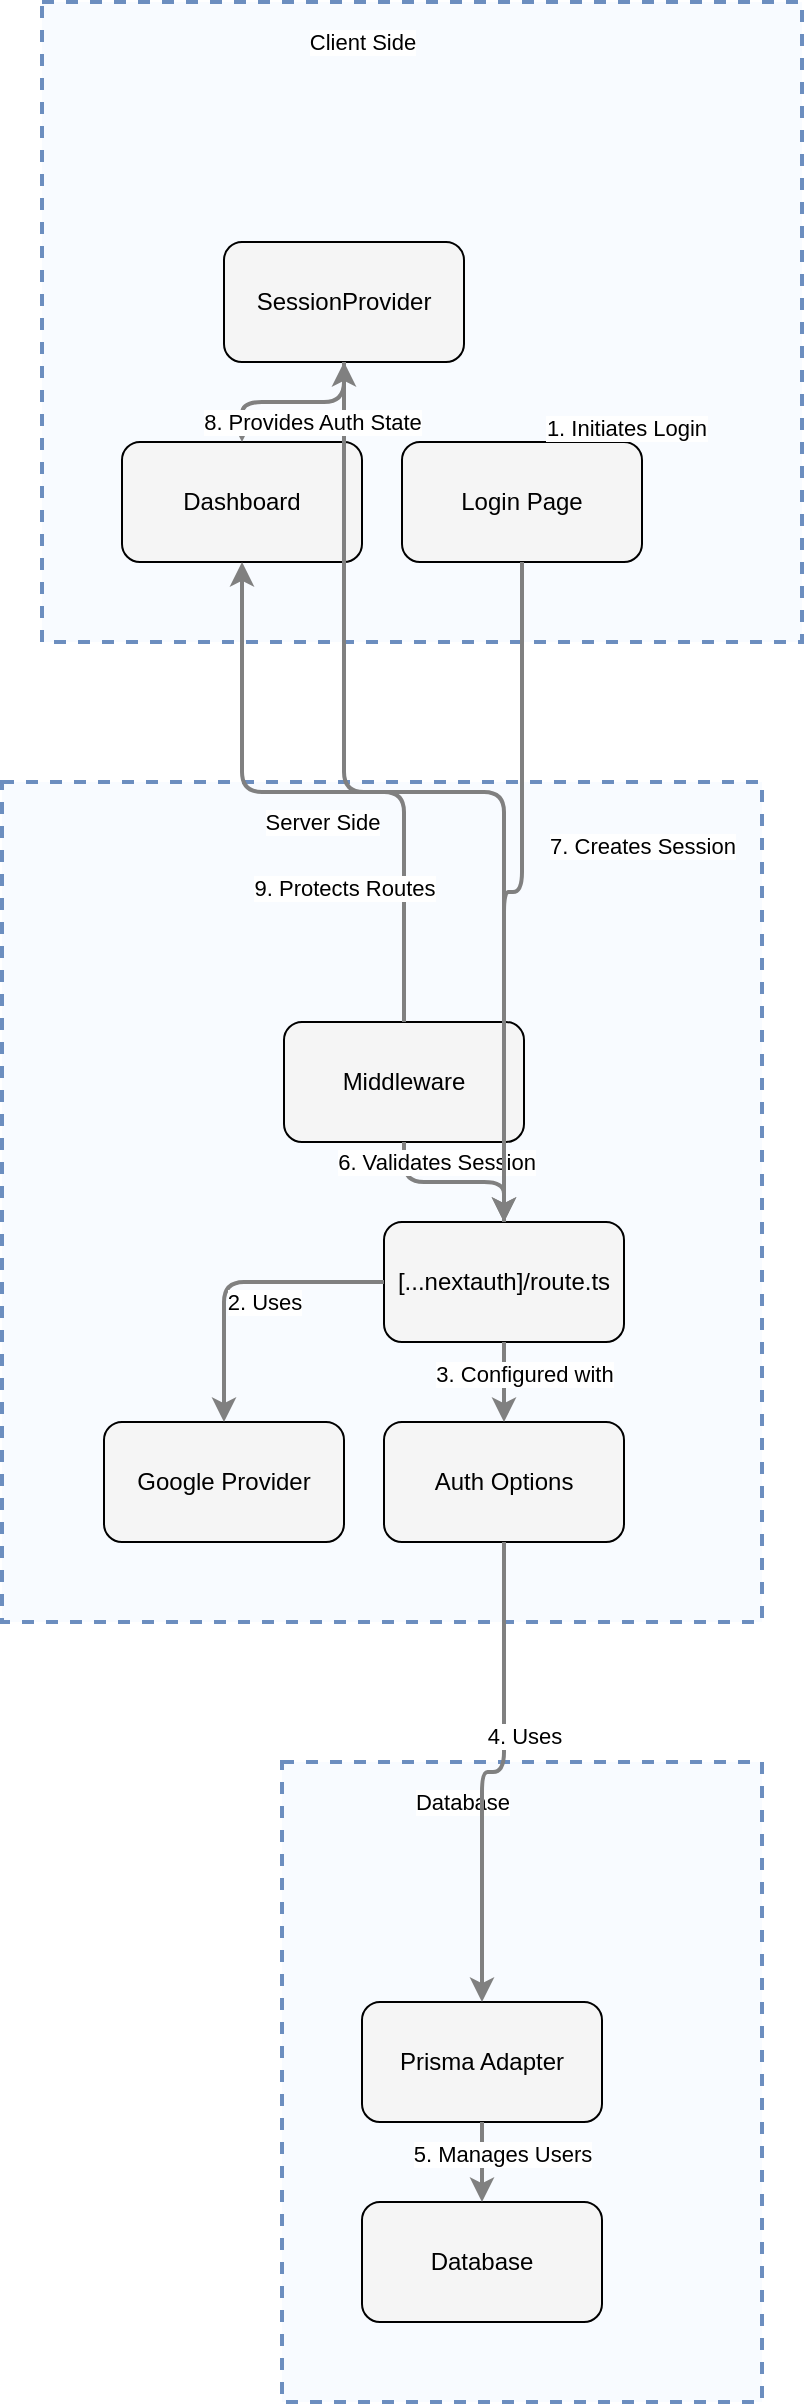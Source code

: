 <mxfile version="26.0.4">
  <diagram id="codeviz-diagram" name="System Diagram">
    <mxGraphModel dx="1395" dy="696" grid="1" gridSize="10" guides="1" tooltips="1" connect="1" arrows="1" fold="1" page="1" pageScale="1" pageWidth="1169" pageHeight="827" math="0" shadow="0">
      <root>
        <mxCell id="0" />
        <mxCell id="1" parent="0" />
        <mxCell id="Database" value="" style="html=1;whiteSpace=wrap;container=1;fillColor=#dae8fc;strokeColor=#6c8ebf;dashed=1;fillOpacity=20;strokeWidth=2;containerType=none;recursiveResize=0;movable=1;resizable=1;autosize=0;dropTarget=0" parent="1" vertex="1">
          <mxGeometry x="186" y="917" width="240" height="320" as="geometry" />
        </mxCell>
        <mxCell id="db" value="Database" style="rounded=1;whiteSpace=wrap;html=1;fillColor=#f5f5f5" parent="Database" vertex="1">
          <mxGeometry x="40" y="220" width="120" height="60" as="geometry" />
        </mxCell>
        <mxCell id="prismaAdapter" value="Prisma Adapter" style="rounded=1;whiteSpace=wrap;html=1;fillColor=#f5f5f5" parent="Database" vertex="1">
          <mxGeometry x="40" y="120" width="120" height="60" as="geometry" />
        </mxCell>
        <mxCell id="Database_label" value="Database" style="edgeLabel;html=1;align=center;verticalAlign=middle;resizable=0;labelBackgroundColor=white;spacing=5" parent="1" vertex="1">
          <mxGeometry x="194" y="925" width="164" height="24" as="geometry" />
        </mxCell>
        <mxCell id="subGraph0" value="" style="html=1;whiteSpace=wrap;container=1;fillColor=#dae8fc;strokeColor=#6c8ebf;dashed=1;fillOpacity=20;strokeWidth=2;containerType=none;recursiveResize=0;movable=1;resizable=1;autosize=0;dropTarget=0" parent="1" vertex="1">
          <mxGeometry x="66" y="37" width="380" height="320" as="geometry" />
        </mxCell>
        <mxCell id="dashboard" value="Dashboard" style="rounded=1;whiteSpace=wrap;html=1;fillColor=#f5f5f5" parent="subGraph0" vertex="1">
          <mxGeometry x="40" y="220" width="120" height="60" as="geometry" />
        </mxCell>
        <mxCell id="login" value="Login Page" style="rounded=1;whiteSpace=wrap;html=1;fillColor=#f5f5f5" parent="subGraph0" vertex="1">
          <mxGeometry x="180" y="220" width="120" height="60" as="geometry" />
        </mxCell>
        <mxCell id="sessionProvider" value="SessionProvider" style="rounded=1;whiteSpace=wrap;html=1;fillColor=#f5f5f5" parent="subGraph0" vertex="1">
          <mxGeometry x="91" y="120" width="120" height="60" as="geometry" />
        </mxCell>
        <mxCell id="subGraph0_label" value="Client Side" style="edgeLabel;html=1;align=center;verticalAlign=middle;resizable=0;labelBackgroundColor=white;spacing=5" parent="1" vertex="1">
          <mxGeometry x="74" y="45" width="304" height="24" as="geometry" />
        </mxCell>
        <mxCell id="subGraph1" value="" style="html=1;whiteSpace=wrap;container=1;fillColor=#dae8fc;strokeColor=#6c8ebf;dashed=1;fillOpacity=20;strokeWidth=2;containerType=none;recursiveResize=0;movable=1;resizable=1;autosize=0;dropTarget=0" parent="1" vertex="1">
          <mxGeometry x="46" y="427" width="380" height="420" as="geometry" />
        </mxCell>
        <mxCell id="authOptions" value="Auth Options" style="rounded=1;whiteSpace=wrap;html=1;fillColor=#f5f5f5" parent="subGraph1" vertex="1">
          <mxGeometry x="191" y="320" width="120" height="60" as="geometry" />
        </mxCell>
        <mxCell id="googleProvider" value="Google Provider" style="rounded=1;whiteSpace=wrap;html=1;fillColor=#f5f5f5" parent="subGraph1" vertex="1">
          <mxGeometry x="51" y="320" width="120" height="60" as="geometry" />
        </mxCell>
        <mxCell id="middleware" value="Middleware" style="rounded=1;whiteSpace=wrap;html=1;fillColor=#f5f5f5" parent="subGraph1" vertex="1">
          <mxGeometry x="141" y="120" width="120" height="60" as="geometry" />
        </mxCell>
        <mxCell id="nextAuthRoute" value="[...nextauth]/route.ts" style="rounded=1;whiteSpace=wrap;html=1;fillColor=#f5f5f5" parent="subGraph1" vertex="1">
          <mxGeometry x="191" y="220" width="120" height="60" as="geometry" />
        </mxCell>
        <mxCell id="subGraph1_label" value="Server Side" style="edgeLabel;html=1;align=center;verticalAlign=middle;resizable=0;labelBackgroundColor=white;spacing=5" parent="1" vertex="1">
          <mxGeometry x="54" y="435" width="304" height="24" as="geometry" />
        </mxCell>
        <mxCell id="edge-L_authOptions_prismaAdapter_3" style="edgeStyle=orthogonalEdgeStyle;rounded=1;orthogonalLoop=1;jettySize=auto;html=1;strokeColor=#808080;strokeWidth=2;jumpStyle=arc;jumpSize=10;spacing=15;labelBackgroundColor=white;labelBorderColor=none" parent="1" source="authOptions" target="prismaAdapter" edge="1">
          <mxGeometry relative="1" as="geometry" />
        </mxCell>
        <mxCell id="edge-L_authOptions_prismaAdapter_3_label" value="4. Uses" style="edgeLabel;html=1;align=center;verticalAlign=middle;resizable=0;points=[];" parent="edge-L_authOptions_prismaAdapter_3" vertex="1" connectable="0">
          <mxGeometry x="-0.2" y="10" relative="1" as="geometry">
            <mxPoint as="offset" />
          </mxGeometry>
        </mxCell>
        <mxCell id="edge-L_login_nextAuthRoute_0" style="edgeStyle=orthogonalEdgeStyle;rounded=1;orthogonalLoop=1;jettySize=auto;html=1;strokeColor=#808080;strokeWidth=2;jumpStyle=arc;jumpSize=10;spacing=15;labelBackgroundColor=white;labelBorderColor=none" parent="1" source="login" target="nextAuthRoute" edge="1">
          <mxGeometry relative="1" as="geometry" />
        </mxCell>
        <mxCell id="edge-L_login_nextAuthRoute_0_label" value="1. Initiates Login" style="edgeLabel;html=1;align=center;verticalAlign=middle;resizable=0;points=[];" parent="edge-L_login_nextAuthRoute_0" vertex="1" connectable="0">
          <mxGeometry x="-0.2" y="10" relative="1" as="geometry">
            <mxPoint x="42" y="-203" as="offset" />
          </mxGeometry>
        </mxCell>
        <mxCell id="edge-L_middleware_dashboard_8" style="edgeStyle=orthogonalEdgeStyle;rounded=1;orthogonalLoop=1;jettySize=auto;html=1;strokeColor=#808080;strokeWidth=2;jumpStyle=arc;jumpSize=10;spacing=15;labelBackgroundColor=white;labelBorderColor=none" parent="1" source="middleware" target="dashboard" edge="1">
          <mxGeometry relative="1" as="geometry" />
        </mxCell>
        <mxCell id="edge-L_middleware_dashboard_8_label" value="9. Protects Routes" style="edgeLabel;html=1;align=center;verticalAlign=middle;resizable=0;points=[];" parent="edge-L_middleware_dashboard_8" vertex="1" connectable="0">
          <mxGeometry x="-0.2" y="10" relative="1" as="geometry">
            <mxPoint x="-21" y="38" as="offset" />
          </mxGeometry>
        </mxCell>
        <mxCell id="edge-L_middleware_nextAuthRoute_5" style="edgeStyle=orthogonalEdgeStyle;rounded=1;orthogonalLoop=1;jettySize=auto;html=1;strokeColor=#808080;strokeWidth=2;jumpStyle=arc;jumpSize=10;spacing=15;labelBackgroundColor=white;labelBorderColor=none" parent="1" source="middleware" target="nextAuthRoute" edge="1">
          <mxGeometry relative="1" as="geometry" />
        </mxCell>
        <mxCell id="edge-L_middleware_nextAuthRoute_5_label" value="6. Validates Session" style="edgeLabel;html=1;align=center;verticalAlign=middle;resizable=0;points=[];" parent="edge-L_middleware_nextAuthRoute_5" vertex="1" connectable="0">
          <mxGeometry x="-0.2" y="10" relative="1" as="geometry">
            <mxPoint as="offset" />
          </mxGeometry>
        </mxCell>
        <mxCell id="edge-L_nextAuthRoute_authOptions_2" style="edgeStyle=orthogonalEdgeStyle;rounded=1;orthogonalLoop=1;jettySize=auto;html=1;strokeColor=#808080;strokeWidth=2;jumpStyle=arc;jumpSize=10;spacing=15;labelBackgroundColor=white;labelBorderColor=none" parent="1" source="nextAuthRoute" target="authOptions" edge="1">
          <mxGeometry relative="1" as="geometry" />
        </mxCell>
        <mxCell id="edge-L_nextAuthRoute_authOptions_2_label" value="3. Configured with" style="edgeLabel;html=1;align=center;verticalAlign=middle;resizable=0;points=[];" parent="edge-L_nextAuthRoute_authOptions_2" vertex="1" connectable="0">
          <mxGeometry x="-0.2" y="10" relative="1" as="geometry">
            <mxPoint as="offset" />
          </mxGeometry>
        </mxCell>
        <mxCell id="edge-L_nextAuthRoute_googleProvider_1" style="edgeStyle=orthogonalEdgeStyle;rounded=1;orthogonalLoop=1;jettySize=auto;html=1;strokeColor=#808080;strokeWidth=2;jumpStyle=arc;jumpSize=10;spacing=15;labelBackgroundColor=white;labelBorderColor=none" parent="1" source="nextAuthRoute" target="googleProvider" edge="1">
          <mxGeometry relative="1" as="geometry" />
        </mxCell>
        <mxCell id="edge-L_nextAuthRoute_googleProvider_1_label" value="2. Uses" style="edgeLabel;html=1;align=center;verticalAlign=middle;resizable=0;points=[];" parent="edge-L_nextAuthRoute_googleProvider_1" vertex="1" connectable="0">
          <mxGeometry x="-0.2" y="10" relative="1" as="geometry">
            <mxPoint as="offset" />
          </mxGeometry>
        </mxCell>
        <mxCell id="edge-L_nextAuthRoute_sessionProvider_6" style="edgeStyle=orthogonalEdgeStyle;rounded=1;orthogonalLoop=1;jettySize=auto;html=1;strokeColor=#808080;strokeWidth=2;jumpStyle=arc;jumpSize=10;spacing=15;labelBackgroundColor=white;labelBorderColor=none" parent="1" source="nextAuthRoute" target="sessionProvider" edge="1">
          <mxGeometry relative="1" as="geometry" />
        </mxCell>
        <mxCell id="edge-L_nextAuthRoute_sessionProvider_6_label" value="7. Creates Session" style="edgeLabel;html=1;align=center;verticalAlign=middle;resizable=0;points=[];" parent="edge-L_nextAuthRoute_sessionProvider_6" vertex="1" connectable="0">
          <mxGeometry x="-0.2" y="10" relative="1" as="geometry">
            <mxPoint x="79" y="16" as="offset" />
          </mxGeometry>
        </mxCell>
        <mxCell id="edge-L_prismaAdapter_db_4" style="edgeStyle=orthogonalEdgeStyle;rounded=1;orthogonalLoop=1;jettySize=auto;html=1;strokeColor=#808080;strokeWidth=2;jumpStyle=arc;jumpSize=10;spacing=15;labelBackgroundColor=white;labelBorderColor=none" parent="1" source="prismaAdapter" target="db" edge="1">
          <mxGeometry relative="1" as="geometry" />
        </mxCell>
        <mxCell id="edge-L_prismaAdapter_db_4_label" value="5. Manages Users" style="edgeLabel;html=1;align=center;verticalAlign=middle;resizable=0;points=[];" parent="edge-L_prismaAdapter_db_4" vertex="1" connectable="0">
          <mxGeometry x="-0.2" y="10" relative="1" as="geometry">
            <mxPoint as="offset" />
          </mxGeometry>
        </mxCell>
        <mxCell id="edge-L_sessionProvider_dashboard_7" style="edgeStyle=orthogonalEdgeStyle;rounded=1;orthogonalLoop=1;jettySize=auto;html=1;strokeColor=#808080;strokeWidth=2;jumpStyle=arc;jumpSize=10;spacing=15;labelBackgroundColor=white;labelBorderColor=none" parent="1" source="sessionProvider" target="dashboard" edge="1">
          <mxGeometry relative="1" as="geometry" />
        </mxCell>
        <mxCell id="edge-L_sessionProvider_dashboard_7_label" value="8. Provides Auth State" style="edgeLabel;html=1;align=center;verticalAlign=middle;resizable=0;points=[];" parent="edge-L_sessionProvider_dashboard_7" vertex="1" connectable="0">
          <mxGeometry x="-0.2" y="10" relative="1" as="geometry">
            <mxPoint as="offset" />
          </mxGeometry>
        </mxCell>
      </root>
    </mxGraphModel>
  </diagram>
</mxfile>
